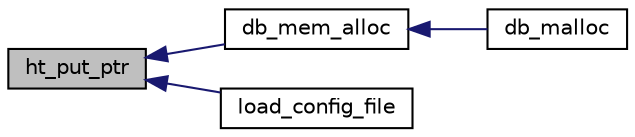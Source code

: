 digraph G
{
  edge [fontname="Helvetica",fontsize="10",labelfontname="Helvetica",labelfontsize="10"];
  node [fontname="Helvetica",fontsize="10",shape=record];
  rankdir=LR;
  Node1 [label="ht_put_ptr",height=0.2,width=0.4,color="black", fillcolor="grey75", style="filled" fontcolor="black"];
  Node1 -> Node2 [dir=back,color="midnightblue",fontsize="10",style="solid",fontname="Helvetica"];
  Node2 [label="db_mem_alloc",height=0.2,width=0.4,color="black", fillcolor="white", style="filled",URL="$n__debug__mem_8c.html#a3f63c1a843b2f1685d31b4564ee03918",tooltip="allocate a new pointer with size and also put it in the debug table"];
  Node2 -> Node3 [dir=back,color="midnightblue",fontsize="10",style="solid",fontname="Helvetica"];
  Node3 [label="db_malloc",height=0.2,width=0.4,color="black", fillcolor="white", style="filled",URL="$n__debug__mem_8c.html#a4e40fbd7c03b3f9c8ddb3031c464921e",tooltip="return a new allocated element"];
  Node1 -> Node4 [dir=back,color="midnightblue",fontsize="10",style="solid",fontname="Helvetica"];
  Node4 [label="load_config_file",height=0.2,width=0.4,color="black", fillcolor="white", style="filled",URL="$n__config__file_8c.html#a0206fadb78039ac602fc0696b27b85a6",tooltip="load a config file"];
}
